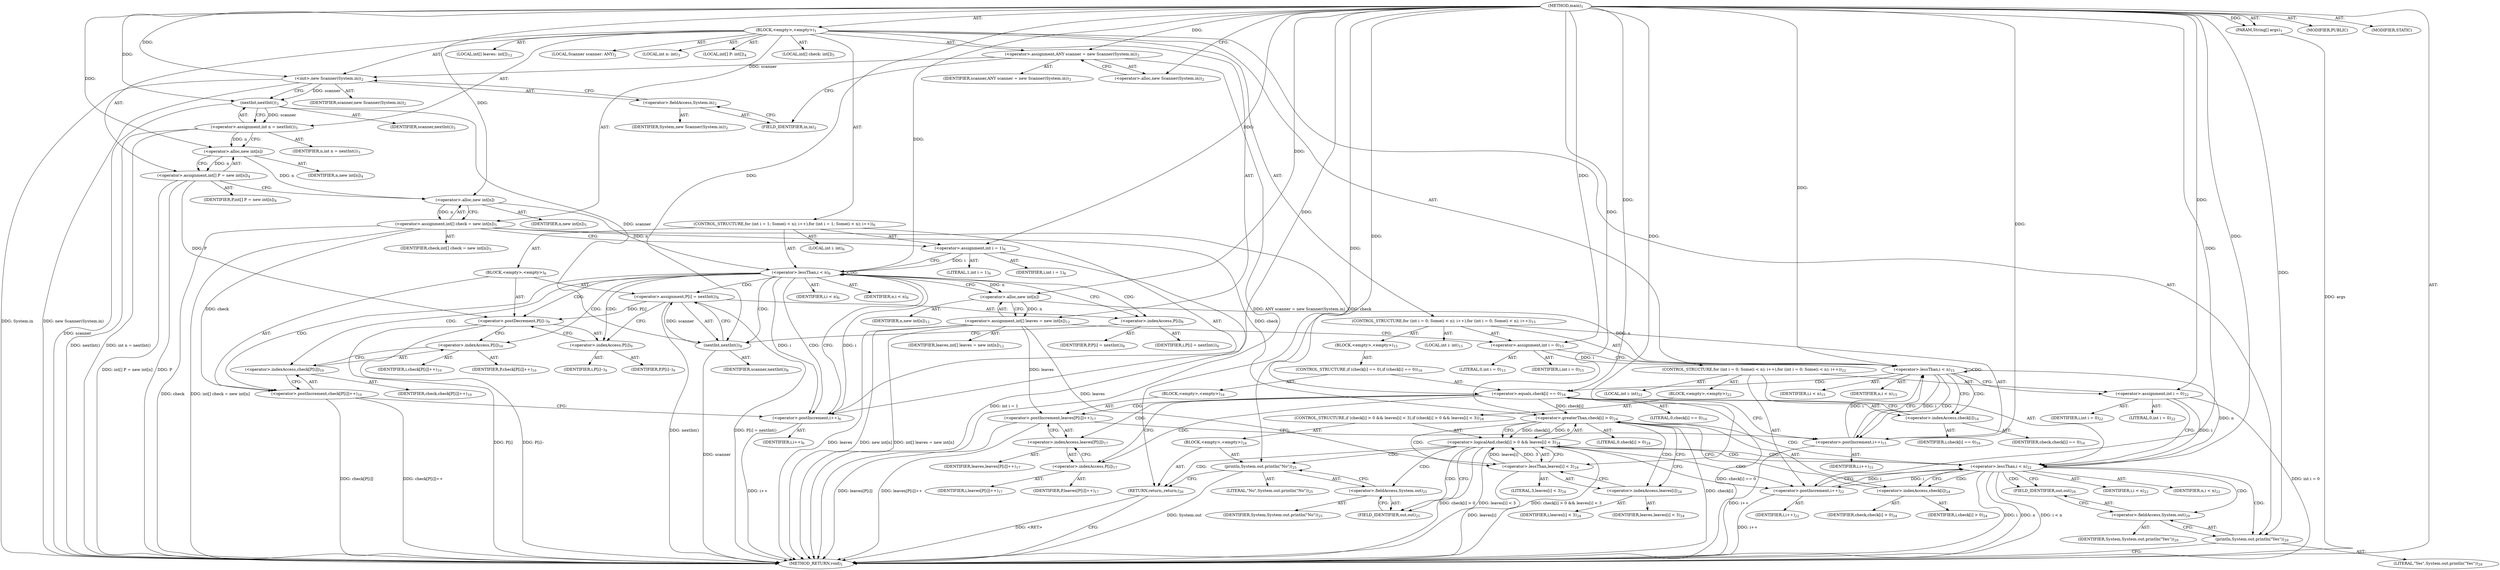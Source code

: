 digraph "main" {  
"19" [label = <(METHOD,main)<SUB>1</SUB>> ]
"20" [label = <(PARAM,String[] args)<SUB>1</SUB>> ]
"21" [label = <(BLOCK,&lt;empty&gt;,&lt;empty&gt;)<SUB>1</SUB>> ]
"4" [label = <(LOCAL,Scanner scanner: ANY)<SUB>2</SUB>> ]
"22" [label = <(&lt;operator&gt;.assignment,ANY scanner = new Scanner(System.in))<SUB>2</SUB>> ]
"23" [label = <(IDENTIFIER,scanner,ANY scanner = new Scanner(System.in))<SUB>2</SUB>> ]
"24" [label = <(&lt;operator&gt;.alloc,new Scanner(System.in))<SUB>2</SUB>> ]
"25" [label = <(&lt;init&gt;,new Scanner(System.in))<SUB>2</SUB>> ]
"3" [label = <(IDENTIFIER,scanner,new Scanner(System.in))<SUB>2</SUB>> ]
"26" [label = <(&lt;operator&gt;.fieldAccess,System.in)<SUB>2</SUB>> ]
"27" [label = <(IDENTIFIER,System,new Scanner(System.in))<SUB>2</SUB>> ]
"28" [label = <(FIELD_IDENTIFIER,in,in)<SUB>2</SUB>> ]
"29" [label = <(LOCAL,int n: int)<SUB>3</SUB>> ]
"30" [label = <(&lt;operator&gt;.assignment,int n = nextInt())<SUB>3</SUB>> ]
"31" [label = <(IDENTIFIER,n,int n = nextInt())<SUB>3</SUB>> ]
"32" [label = <(nextInt,nextInt())<SUB>3</SUB>> ]
"33" [label = <(IDENTIFIER,scanner,nextInt())<SUB>3</SUB>> ]
"34" [label = <(LOCAL,int[] P: int[])<SUB>4</SUB>> ]
"35" [label = <(&lt;operator&gt;.assignment,int[] P = new int[n])<SUB>4</SUB>> ]
"36" [label = <(IDENTIFIER,P,int[] P = new int[n])<SUB>4</SUB>> ]
"37" [label = <(&lt;operator&gt;.alloc,new int[n])> ]
"38" [label = <(IDENTIFIER,n,new int[n])<SUB>4</SUB>> ]
"39" [label = <(LOCAL,int[] check: int[])<SUB>5</SUB>> ]
"40" [label = <(&lt;operator&gt;.assignment,int[] check = new int[n])<SUB>5</SUB>> ]
"41" [label = <(IDENTIFIER,check,int[] check = new int[n])<SUB>5</SUB>> ]
"42" [label = <(&lt;operator&gt;.alloc,new int[n])> ]
"43" [label = <(IDENTIFIER,n,new int[n])<SUB>5</SUB>> ]
"44" [label = <(CONTROL_STRUCTURE,for (int i = 1; Some(i &lt; n); i++),for (int i = 1; Some(i &lt; n); i++))<SUB>6</SUB>> ]
"45" [label = <(LOCAL,int i: int)<SUB>6</SUB>> ]
"46" [label = <(&lt;operator&gt;.assignment,int i = 1)<SUB>6</SUB>> ]
"47" [label = <(IDENTIFIER,i,int i = 1)<SUB>6</SUB>> ]
"48" [label = <(LITERAL,1,int i = 1)<SUB>6</SUB>> ]
"49" [label = <(&lt;operator&gt;.lessThan,i &lt; n)<SUB>6</SUB>> ]
"50" [label = <(IDENTIFIER,i,i &lt; n)<SUB>6</SUB>> ]
"51" [label = <(IDENTIFIER,n,i &lt; n)<SUB>6</SUB>> ]
"52" [label = <(&lt;operator&gt;.postIncrement,i++)<SUB>6</SUB>> ]
"53" [label = <(IDENTIFIER,i,i++)<SUB>6</SUB>> ]
"54" [label = <(BLOCK,&lt;empty&gt;,&lt;empty&gt;)<SUB>6</SUB>> ]
"55" [label = <(&lt;operator&gt;.assignment,P[i] = nextInt())<SUB>8</SUB>> ]
"56" [label = <(&lt;operator&gt;.indexAccess,P[i])<SUB>8</SUB>> ]
"57" [label = <(IDENTIFIER,P,P[i] = nextInt())<SUB>8</SUB>> ]
"58" [label = <(IDENTIFIER,i,P[i] = nextInt())<SUB>8</SUB>> ]
"59" [label = <(nextInt,nextInt())<SUB>8</SUB>> ]
"60" [label = <(IDENTIFIER,scanner,nextInt())<SUB>8</SUB>> ]
"61" [label = <(&lt;operator&gt;.postDecrement,P[i]--)<SUB>9</SUB>> ]
"62" [label = <(&lt;operator&gt;.indexAccess,P[i])<SUB>9</SUB>> ]
"63" [label = <(IDENTIFIER,P,P[i]--)<SUB>9</SUB>> ]
"64" [label = <(IDENTIFIER,i,P[i]--)<SUB>9</SUB>> ]
"65" [label = <(&lt;operator&gt;.postIncrement,check[P[i]]++)<SUB>10</SUB>> ]
"66" [label = <(&lt;operator&gt;.indexAccess,check[P[i]])<SUB>10</SUB>> ]
"67" [label = <(IDENTIFIER,check,check[P[i]]++)<SUB>10</SUB>> ]
"68" [label = <(&lt;operator&gt;.indexAccess,P[i])<SUB>10</SUB>> ]
"69" [label = <(IDENTIFIER,P,check[P[i]]++)<SUB>10</SUB>> ]
"70" [label = <(IDENTIFIER,i,check[P[i]]++)<SUB>10</SUB>> ]
"71" [label = <(LOCAL,int[] leaves: int[])<SUB>12</SUB>> ]
"72" [label = <(&lt;operator&gt;.assignment,int[] leaves = new int[n])<SUB>12</SUB>> ]
"73" [label = <(IDENTIFIER,leaves,int[] leaves = new int[n])<SUB>12</SUB>> ]
"74" [label = <(&lt;operator&gt;.alloc,new int[n])> ]
"75" [label = <(IDENTIFIER,n,new int[n])<SUB>12</SUB>> ]
"76" [label = <(CONTROL_STRUCTURE,for (int i = 0; Some(i &lt; n); i++),for (int i = 0; Some(i &lt; n); i++))<SUB>15</SUB>> ]
"77" [label = <(LOCAL,int i: int)<SUB>15</SUB>> ]
"78" [label = <(&lt;operator&gt;.assignment,int i = 0)<SUB>15</SUB>> ]
"79" [label = <(IDENTIFIER,i,int i = 0)<SUB>15</SUB>> ]
"80" [label = <(LITERAL,0,int i = 0)<SUB>15</SUB>> ]
"81" [label = <(&lt;operator&gt;.lessThan,i &lt; n)<SUB>15</SUB>> ]
"82" [label = <(IDENTIFIER,i,i &lt; n)<SUB>15</SUB>> ]
"83" [label = <(IDENTIFIER,n,i &lt; n)<SUB>15</SUB>> ]
"84" [label = <(&lt;operator&gt;.postIncrement,i++)<SUB>15</SUB>> ]
"85" [label = <(IDENTIFIER,i,i++)<SUB>15</SUB>> ]
"86" [label = <(BLOCK,&lt;empty&gt;,&lt;empty&gt;)<SUB>15</SUB>> ]
"87" [label = <(CONTROL_STRUCTURE,if (check[i] == 0),if (check[i] == 0))<SUB>16</SUB>> ]
"88" [label = <(&lt;operator&gt;.equals,check[i] == 0)<SUB>16</SUB>> ]
"89" [label = <(&lt;operator&gt;.indexAccess,check[i])<SUB>16</SUB>> ]
"90" [label = <(IDENTIFIER,check,check[i] == 0)<SUB>16</SUB>> ]
"91" [label = <(IDENTIFIER,i,check[i] == 0)<SUB>16</SUB>> ]
"92" [label = <(LITERAL,0,check[i] == 0)<SUB>16</SUB>> ]
"93" [label = <(BLOCK,&lt;empty&gt;,&lt;empty&gt;)<SUB>16</SUB>> ]
"94" [label = <(&lt;operator&gt;.postIncrement,leaves[P[i]]++)<SUB>17</SUB>> ]
"95" [label = <(&lt;operator&gt;.indexAccess,leaves[P[i]])<SUB>17</SUB>> ]
"96" [label = <(IDENTIFIER,leaves,leaves[P[i]]++)<SUB>17</SUB>> ]
"97" [label = <(&lt;operator&gt;.indexAccess,P[i])<SUB>17</SUB>> ]
"98" [label = <(IDENTIFIER,P,leaves[P[i]]++)<SUB>17</SUB>> ]
"99" [label = <(IDENTIFIER,i,leaves[P[i]]++)<SUB>17</SUB>> ]
"100" [label = <(CONTROL_STRUCTURE,for (int i = 0; Some(i &lt; n); i++),for (int i = 0; Some(i &lt; n); i++))<SUB>22</SUB>> ]
"101" [label = <(LOCAL,int i: int)<SUB>22</SUB>> ]
"102" [label = <(&lt;operator&gt;.assignment,int i = 0)<SUB>22</SUB>> ]
"103" [label = <(IDENTIFIER,i,int i = 0)<SUB>22</SUB>> ]
"104" [label = <(LITERAL,0,int i = 0)<SUB>22</SUB>> ]
"105" [label = <(&lt;operator&gt;.lessThan,i &lt; n)<SUB>22</SUB>> ]
"106" [label = <(IDENTIFIER,i,i &lt; n)<SUB>22</SUB>> ]
"107" [label = <(IDENTIFIER,n,i &lt; n)<SUB>22</SUB>> ]
"108" [label = <(&lt;operator&gt;.postIncrement,i++)<SUB>22</SUB>> ]
"109" [label = <(IDENTIFIER,i,i++)<SUB>22</SUB>> ]
"110" [label = <(BLOCK,&lt;empty&gt;,&lt;empty&gt;)<SUB>22</SUB>> ]
"111" [label = <(CONTROL_STRUCTURE,if (check[i] &gt; 0 &amp;&amp; leaves[i] &lt; 3),if (check[i] &gt; 0 &amp;&amp; leaves[i] &lt; 3))<SUB>24</SUB>> ]
"112" [label = <(&lt;operator&gt;.logicalAnd,check[i] &gt; 0 &amp;&amp; leaves[i] &lt; 3)<SUB>24</SUB>> ]
"113" [label = <(&lt;operator&gt;.greaterThan,check[i] &gt; 0)<SUB>24</SUB>> ]
"114" [label = <(&lt;operator&gt;.indexAccess,check[i])<SUB>24</SUB>> ]
"115" [label = <(IDENTIFIER,check,check[i] &gt; 0)<SUB>24</SUB>> ]
"116" [label = <(IDENTIFIER,i,check[i] &gt; 0)<SUB>24</SUB>> ]
"117" [label = <(LITERAL,0,check[i] &gt; 0)<SUB>24</SUB>> ]
"118" [label = <(&lt;operator&gt;.lessThan,leaves[i] &lt; 3)<SUB>24</SUB>> ]
"119" [label = <(&lt;operator&gt;.indexAccess,leaves[i])<SUB>24</SUB>> ]
"120" [label = <(IDENTIFIER,leaves,leaves[i] &lt; 3)<SUB>24</SUB>> ]
"121" [label = <(IDENTIFIER,i,leaves[i] &lt; 3)<SUB>24</SUB>> ]
"122" [label = <(LITERAL,3,leaves[i] &lt; 3)<SUB>24</SUB>> ]
"123" [label = <(BLOCK,&lt;empty&gt;,&lt;empty&gt;)<SUB>24</SUB>> ]
"124" [label = <(println,System.out.println(&quot;No&quot;))<SUB>25</SUB>> ]
"125" [label = <(&lt;operator&gt;.fieldAccess,System.out)<SUB>25</SUB>> ]
"126" [label = <(IDENTIFIER,System,System.out.println(&quot;No&quot;))<SUB>25</SUB>> ]
"127" [label = <(FIELD_IDENTIFIER,out,out)<SUB>25</SUB>> ]
"128" [label = <(LITERAL,&quot;No&quot;,System.out.println(&quot;No&quot;))<SUB>25</SUB>> ]
"129" [label = <(RETURN,return;,return;)<SUB>26</SUB>> ]
"130" [label = <(println,System.out.println(&quot;Yes&quot;))<SUB>29</SUB>> ]
"131" [label = <(&lt;operator&gt;.fieldAccess,System.out)<SUB>29</SUB>> ]
"132" [label = <(IDENTIFIER,System,System.out.println(&quot;Yes&quot;))<SUB>29</SUB>> ]
"133" [label = <(FIELD_IDENTIFIER,out,out)<SUB>29</SUB>> ]
"134" [label = <(LITERAL,&quot;Yes&quot;,System.out.println(&quot;Yes&quot;))<SUB>29</SUB>> ]
"135" [label = <(MODIFIER,PUBLIC)> ]
"136" [label = <(MODIFIER,STATIC)> ]
"137" [label = <(METHOD_RETURN,void)<SUB>1</SUB>> ]
  "19" -> "20"  [ label = "AST: "] 
  "19" -> "21"  [ label = "AST: "] 
  "19" -> "135"  [ label = "AST: "] 
  "19" -> "136"  [ label = "AST: "] 
  "19" -> "137"  [ label = "AST: "] 
  "21" -> "4"  [ label = "AST: "] 
  "21" -> "22"  [ label = "AST: "] 
  "21" -> "25"  [ label = "AST: "] 
  "21" -> "29"  [ label = "AST: "] 
  "21" -> "30"  [ label = "AST: "] 
  "21" -> "34"  [ label = "AST: "] 
  "21" -> "35"  [ label = "AST: "] 
  "21" -> "39"  [ label = "AST: "] 
  "21" -> "40"  [ label = "AST: "] 
  "21" -> "44"  [ label = "AST: "] 
  "21" -> "71"  [ label = "AST: "] 
  "21" -> "72"  [ label = "AST: "] 
  "21" -> "76"  [ label = "AST: "] 
  "21" -> "100"  [ label = "AST: "] 
  "21" -> "130"  [ label = "AST: "] 
  "22" -> "23"  [ label = "AST: "] 
  "22" -> "24"  [ label = "AST: "] 
  "25" -> "3"  [ label = "AST: "] 
  "25" -> "26"  [ label = "AST: "] 
  "26" -> "27"  [ label = "AST: "] 
  "26" -> "28"  [ label = "AST: "] 
  "30" -> "31"  [ label = "AST: "] 
  "30" -> "32"  [ label = "AST: "] 
  "32" -> "33"  [ label = "AST: "] 
  "35" -> "36"  [ label = "AST: "] 
  "35" -> "37"  [ label = "AST: "] 
  "37" -> "38"  [ label = "AST: "] 
  "40" -> "41"  [ label = "AST: "] 
  "40" -> "42"  [ label = "AST: "] 
  "42" -> "43"  [ label = "AST: "] 
  "44" -> "45"  [ label = "AST: "] 
  "44" -> "46"  [ label = "AST: "] 
  "44" -> "49"  [ label = "AST: "] 
  "44" -> "52"  [ label = "AST: "] 
  "44" -> "54"  [ label = "AST: "] 
  "46" -> "47"  [ label = "AST: "] 
  "46" -> "48"  [ label = "AST: "] 
  "49" -> "50"  [ label = "AST: "] 
  "49" -> "51"  [ label = "AST: "] 
  "52" -> "53"  [ label = "AST: "] 
  "54" -> "55"  [ label = "AST: "] 
  "54" -> "61"  [ label = "AST: "] 
  "54" -> "65"  [ label = "AST: "] 
  "55" -> "56"  [ label = "AST: "] 
  "55" -> "59"  [ label = "AST: "] 
  "56" -> "57"  [ label = "AST: "] 
  "56" -> "58"  [ label = "AST: "] 
  "59" -> "60"  [ label = "AST: "] 
  "61" -> "62"  [ label = "AST: "] 
  "62" -> "63"  [ label = "AST: "] 
  "62" -> "64"  [ label = "AST: "] 
  "65" -> "66"  [ label = "AST: "] 
  "66" -> "67"  [ label = "AST: "] 
  "66" -> "68"  [ label = "AST: "] 
  "68" -> "69"  [ label = "AST: "] 
  "68" -> "70"  [ label = "AST: "] 
  "72" -> "73"  [ label = "AST: "] 
  "72" -> "74"  [ label = "AST: "] 
  "74" -> "75"  [ label = "AST: "] 
  "76" -> "77"  [ label = "AST: "] 
  "76" -> "78"  [ label = "AST: "] 
  "76" -> "81"  [ label = "AST: "] 
  "76" -> "84"  [ label = "AST: "] 
  "76" -> "86"  [ label = "AST: "] 
  "78" -> "79"  [ label = "AST: "] 
  "78" -> "80"  [ label = "AST: "] 
  "81" -> "82"  [ label = "AST: "] 
  "81" -> "83"  [ label = "AST: "] 
  "84" -> "85"  [ label = "AST: "] 
  "86" -> "87"  [ label = "AST: "] 
  "87" -> "88"  [ label = "AST: "] 
  "87" -> "93"  [ label = "AST: "] 
  "88" -> "89"  [ label = "AST: "] 
  "88" -> "92"  [ label = "AST: "] 
  "89" -> "90"  [ label = "AST: "] 
  "89" -> "91"  [ label = "AST: "] 
  "93" -> "94"  [ label = "AST: "] 
  "94" -> "95"  [ label = "AST: "] 
  "95" -> "96"  [ label = "AST: "] 
  "95" -> "97"  [ label = "AST: "] 
  "97" -> "98"  [ label = "AST: "] 
  "97" -> "99"  [ label = "AST: "] 
  "100" -> "101"  [ label = "AST: "] 
  "100" -> "102"  [ label = "AST: "] 
  "100" -> "105"  [ label = "AST: "] 
  "100" -> "108"  [ label = "AST: "] 
  "100" -> "110"  [ label = "AST: "] 
  "102" -> "103"  [ label = "AST: "] 
  "102" -> "104"  [ label = "AST: "] 
  "105" -> "106"  [ label = "AST: "] 
  "105" -> "107"  [ label = "AST: "] 
  "108" -> "109"  [ label = "AST: "] 
  "110" -> "111"  [ label = "AST: "] 
  "111" -> "112"  [ label = "AST: "] 
  "111" -> "123"  [ label = "AST: "] 
  "112" -> "113"  [ label = "AST: "] 
  "112" -> "118"  [ label = "AST: "] 
  "113" -> "114"  [ label = "AST: "] 
  "113" -> "117"  [ label = "AST: "] 
  "114" -> "115"  [ label = "AST: "] 
  "114" -> "116"  [ label = "AST: "] 
  "118" -> "119"  [ label = "AST: "] 
  "118" -> "122"  [ label = "AST: "] 
  "119" -> "120"  [ label = "AST: "] 
  "119" -> "121"  [ label = "AST: "] 
  "123" -> "124"  [ label = "AST: "] 
  "123" -> "129"  [ label = "AST: "] 
  "124" -> "125"  [ label = "AST: "] 
  "124" -> "128"  [ label = "AST: "] 
  "125" -> "126"  [ label = "AST: "] 
  "125" -> "127"  [ label = "AST: "] 
  "130" -> "131"  [ label = "AST: "] 
  "130" -> "134"  [ label = "AST: "] 
  "131" -> "132"  [ label = "AST: "] 
  "131" -> "133"  [ label = "AST: "] 
  "22" -> "28"  [ label = "CFG: "] 
  "25" -> "32"  [ label = "CFG: "] 
  "30" -> "37"  [ label = "CFG: "] 
  "35" -> "42"  [ label = "CFG: "] 
  "40" -> "46"  [ label = "CFG: "] 
  "72" -> "78"  [ label = "CFG: "] 
  "130" -> "137"  [ label = "CFG: "] 
  "24" -> "22"  [ label = "CFG: "] 
  "26" -> "25"  [ label = "CFG: "] 
  "32" -> "30"  [ label = "CFG: "] 
  "37" -> "35"  [ label = "CFG: "] 
  "42" -> "40"  [ label = "CFG: "] 
  "46" -> "49"  [ label = "CFG: "] 
  "49" -> "56"  [ label = "CFG: "] 
  "49" -> "74"  [ label = "CFG: "] 
  "52" -> "49"  [ label = "CFG: "] 
  "74" -> "72"  [ label = "CFG: "] 
  "78" -> "81"  [ label = "CFG: "] 
  "81" -> "89"  [ label = "CFG: "] 
  "81" -> "102"  [ label = "CFG: "] 
  "84" -> "81"  [ label = "CFG: "] 
  "102" -> "105"  [ label = "CFG: "] 
  "105" -> "114"  [ label = "CFG: "] 
  "105" -> "133"  [ label = "CFG: "] 
  "108" -> "105"  [ label = "CFG: "] 
  "131" -> "130"  [ label = "CFG: "] 
  "28" -> "26"  [ label = "CFG: "] 
  "55" -> "62"  [ label = "CFG: "] 
  "61" -> "68"  [ label = "CFG: "] 
  "65" -> "52"  [ label = "CFG: "] 
  "133" -> "131"  [ label = "CFG: "] 
  "56" -> "59"  [ label = "CFG: "] 
  "59" -> "55"  [ label = "CFG: "] 
  "62" -> "61"  [ label = "CFG: "] 
  "66" -> "65"  [ label = "CFG: "] 
  "88" -> "97"  [ label = "CFG: "] 
  "88" -> "84"  [ label = "CFG: "] 
  "112" -> "127"  [ label = "CFG: "] 
  "112" -> "108"  [ label = "CFG: "] 
  "68" -> "66"  [ label = "CFG: "] 
  "89" -> "88"  [ label = "CFG: "] 
  "94" -> "84"  [ label = "CFG: "] 
  "113" -> "112"  [ label = "CFG: "] 
  "113" -> "119"  [ label = "CFG: "] 
  "118" -> "112"  [ label = "CFG: "] 
  "124" -> "129"  [ label = "CFG: "] 
  "129" -> "137"  [ label = "CFG: "] 
  "95" -> "94"  [ label = "CFG: "] 
  "114" -> "113"  [ label = "CFG: "] 
  "119" -> "118"  [ label = "CFG: "] 
  "125" -> "124"  [ label = "CFG: "] 
  "97" -> "95"  [ label = "CFG: "] 
  "127" -> "125"  [ label = "CFG: "] 
  "19" -> "24"  [ label = "CFG: "] 
  "129" -> "137"  [ label = "DDG: &lt;RET&gt;"] 
  "20" -> "137"  [ label = "DDG: args"] 
  "22" -> "137"  [ label = "DDG: ANY scanner = new Scanner(System.in)"] 
  "25" -> "137"  [ label = "DDG: System.in"] 
  "25" -> "137"  [ label = "DDG: new Scanner(System.in)"] 
  "32" -> "137"  [ label = "DDG: scanner"] 
  "30" -> "137"  [ label = "DDG: nextInt()"] 
  "30" -> "137"  [ label = "DDG: int n = nextInt()"] 
  "35" -> "137"  [ label = "DDG: P"] 
  "35" -> "137"  [ label = "DDG: int[] P = new int[n]"] 
  "40" -> "137"  [ label = "DDG: check"] 
  "40" -> "137"  [ label = "DDG: int[] check = new int[n]"] 
  "46" -> "137"  [ label = "DDG: int i = 1"] 
  "72" -> "137"  [ label = "DDG: leaves"] 
  "72" -> "137"  [ label = "DDG: new int[n]"] 
  "72" -> "137"  [ label = "DDG: int[] leaves = new int[n]"] 
  "102" -> "137"  [ label = "DDG: int i = 0"] 
  "105" -> "137"  [ label = "DDG: i"] 
  "105" -> "137"  [ label = "DDG: n"] 
  "105" -> "137"  [ label = "DDG: i &lt; n"] 
  "113" -> "137"  [ label = "DDG: check[i]"] 
  "112" -> "137"  [ label = "DDG: check[i] &gt; 0"] 
  "118" -> "137"  [ label = "DDG: leaves[i]"] 
  "112" -> "137"  [ label = "DDG: leaves[i] &lt; 3"] 
  "112" -> "137"  [ label = "DDG: check[i] &gt; 0 &amp;&amp; leaves[i] &lt; 3"] 
  "108" -> "137"  [ label = "DDG: i++"] 
  "124" -> "137"  [ label = "DDG: System.out"] 
  "88" -> "137"  [ label = "DDG: check[i] == 0"] 
  "94" -> "137"  [ label = "DDG: leaves[P[i]]"] 
  "94" -> "137"  [ label = "DDG: leaves[P[i]]++"] 
  "84" -> "137"  [ label = "DDG: i++"] 
  "59" -> "137"  [ label = "DDG: scanner"] 
  "55" -> "137"  [ label = "DDG: nextInt()"] 
  "55" -> "137"  [ label = "DDG: P[i] = nextInt()"] 
  "61" -> "137"  [ label = "DDG: P[i]"] 
  "61" -> "137"  [ label = "DDG: P[i]--"] 
  "65" -> "137"  [ label = "DDG: check[P[i]]"] 
  "65" -> "137"  [ label = "DDG: check[P[i]]++"] 
  "52" -> "137"  [ label = "DDG: i++"] 
  "19" -> "20"  [ label = "DDG: "] 
  "19" -> "22"  [ label = "DDG: "] 
  "32" -> "30"  [ label = "DDG: scanner"] 
  "37" -> "35"  [ label = "DDG: n"] 
  "42" -> "40"  [ label = "DDG: n"] 
  "74" -> "72"  [ label = "DDG: n"] 
  "22" -> "25"  [ label = "DDG: scanner"] 
  "19" -> "25"  [ label = "DDG: "] 
  "19" -> "46"  [ label = "DDG: "] 
  "19" -> "78"  [ label = "DDG: "] 
  "19" -> "102"  [ label = "DDG: "] 
  "19" -> "130"  [ label = "DDG: "] 
  "25" -> "32"  [ label = "DDG: scanner"] 
  "19" -> "32"  [ label = "DDG: "] 
  "30" -> "37"  [ label = "DDG: n"] 
  "19" -> "37"  [ label = "DDG: "] 
  "37" -> "42"  [ label = "DDG: n"] 
  "19" -> "42"  [ label = "DDG: "] 
  "46" -> "49"  [ label = "DDG: i"] 
  "52" -> "49"  [ label = "DDG: i"] 
  "19" -> "49"  [ label = "DDG: "] 
  "42" -> "49"  [ label = "DDG: n"] 
  "49" -> "52"  [ label = "DDG: i"] 
  "19" -> "52"  [ label = "DDG: "] 
  "59" -> "55"  [ label = "DDG: scanner"] 
  "49" -> "74"  [ label = "DDG: n"] 
  "19" -> "74"  [ label = "DDG: "] 
  "78" -> "81"  [ label = "DDG: i"] 
  "84" -> "81"  [ label = "DDG: i"] 
  "19" -> "81"  [ label = "DDG: "] 
  "74" -> "81"  [ label = "DDG: n"] 
  "81" -> "84"  [ label = "DDG: i"] 
  "19" -> "84"  [ label = "DDG: "] 
  "102" -> "105"  [ label = "DDG: i"] 
  "108" -> "105"  [ label = "DDG: i"] 
  "19" -> "105"  [ label = "DDG: "] 
  "81" -> "105"  [ label = "DDG: n"] 
  "105" -> "108"  [ label = "DDG: i"] 
  "19" -> "108"  [ label = "DDG: "] 
  "35" -> "61"  [ label = "DDG: P"] 
  "55" -> "61"  [ label = "DDG: P[i]"] 
  "40" -> "65"  [ label = "DDG: check"] 
  "32" -> "59"  [ label = "DDG: scanner"] 
  "19" -> "59"  [ label = "DDG: "] 
  "40" -> "88"  [ label = "DDG: check"] 
  "19" -> "88"  [ label = "DDG: "] 
  "113" -> "112"  [ label = "DDG: check[i]"] 
  "113" -> "112"  [ label = "DDG: 0"] 
  "118" -> "112"  [ label = "DDG: leaves[i]"] 
  "118" -> "112"  [ label = "DDG: 3"] 
  "19" -> "129"  [ label = "DDG: "] 
  "72" -> "94"  [ label = "DDG: leaves"] 
  "40" -> "113"  [ label = "DDG: check"] 
  "88" -> "113"  [ label = "DDG: check[i]"] 
  "19" -> "113"  [ label = "DDG: "] 
  "72" -> "118"  [ label = "DDG: leaves"] 
  "19" -> "118"  [ label = "DDG: "] 
  "19" -> "124"  [ label = "DDG: "] 
  "49" -> "68"  [ label = "CDG: "] 
  "49" -> "49"  [ label = "CDG: "] 
  "49" -> "66"  [ label = "CDG: "] 
  "49" -> "52"  [ label = "CDG: "] 
  "49" -> "56"  [ label = "CDG: "] 
  "49" -> "65"  [ label = "CDG: "] 
  "49" -> "59"  [ label = "CDG: "] 
  "49" -> "61"  [ label = "CDG: "] 
  "49" -> "55"  [ label = "CDG: "] 
  "49" -> "62"  [ label = "CDG: "] 
  "81" -> "89"  [ label = "CDG: "] 
  "81" -> "81"  [ label = "CDG: "] 
  "81" -> "84"  [ label = "CDG: "] 
  "81" -> "88"  [ label = "CDG: "] 
  "105" -> "113"  [ label = "CDG: "] 
  "105" -> "114"  [ label = "CDG: "] 
  "105" -> "131"  [ label = "CDG: "] 
  "105" -> "112"  [ label = "CDG: "] 
  "105" -> "130"  [ label = "CDG: "] 
  "105" -> "133"  [ label = "CDG: "] 
  "88" -> "94"  [ label = "CDG: "] 
  "88" -> "95"  [ label = "CDG: "] 
  "88" -> "97"  [ label = "CDG: "] 
  "112" -> "129"  [ label = "CDG: "] 
  "112" -> "105"  [ label = "CDG: "] 
  "112" -> "127"  [ label = "CDG: "] 
  "112" -> "124"  [ label = "CDG: "] 
  "112" -> "108"  [ label = "CDG: "] 
  "112" -> "125"  [ label = "CDG: "] 
  "113" -> "119"  [ label = "CDG: "] 
  "113" -> "118"  [ label = "CDG: "] 
}
